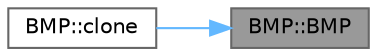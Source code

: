 digraph "BMP::BMP"
{
 // INTERACTIVE_SVG=YES
 // LATEX_PDF_SIZE
  bgcolor="transparent";
  edge [fontname=Helvetica,fontsize=10,labelfontname=Helvetica,labelfontsize=10];
  node [fontname=Helvetica,fontsize=10,shape=box,height=0.2,width=0.4];
  rankdir="RL";
  Node1 [id="Node000001",label="BMP::BMP",height=0.2,width=0.4,color="gray40", fillcolor="grey60", style="filled", fontcolor="black",tooltip=" "];
  Node1 -> Node2 [id="edge1_Node000001_Node000002",dir="back",color="steelblue1",style="solid",tooltip=" "];
  Node2 [id="Node000002",label="BMP::clone",height=0.2,width=0.4,color="grey40", fillcolor="white", style="filled",URL="$class_b_m_p.html#a2a43cfe6a6e8fd3a14ebc61aba44898e",tooltip="Creates a deep copy of the file."];
}
